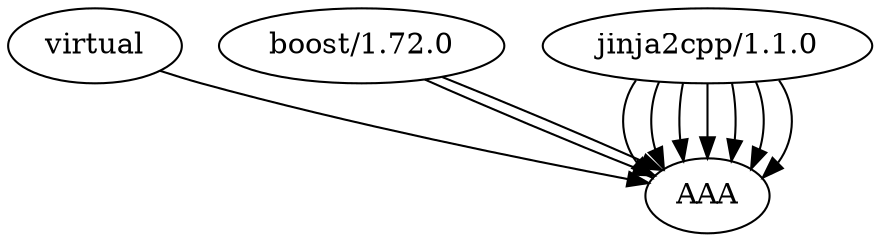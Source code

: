 digraph {
        "virtual" -> "AAA"
        "boost/1.72.0" -> "AAA"
        "boost/1.72.0" -> "AAA"
        "jinja2cpp/1.1.0" -> "AAA"
        "jinja2cpp/1.1.0" -> "AAA"
        "jinja2cpp/1.1.0" -> "AAA"
        "jinja2cpp/1.1.0" -> "AAA"
        "jinja2cpp/1.1.0" -> "AAA"
        "jinja2cpp/1.1.0" -> "AAA"
        "jinja2cpp/1.1.0" -> "AAA"
}